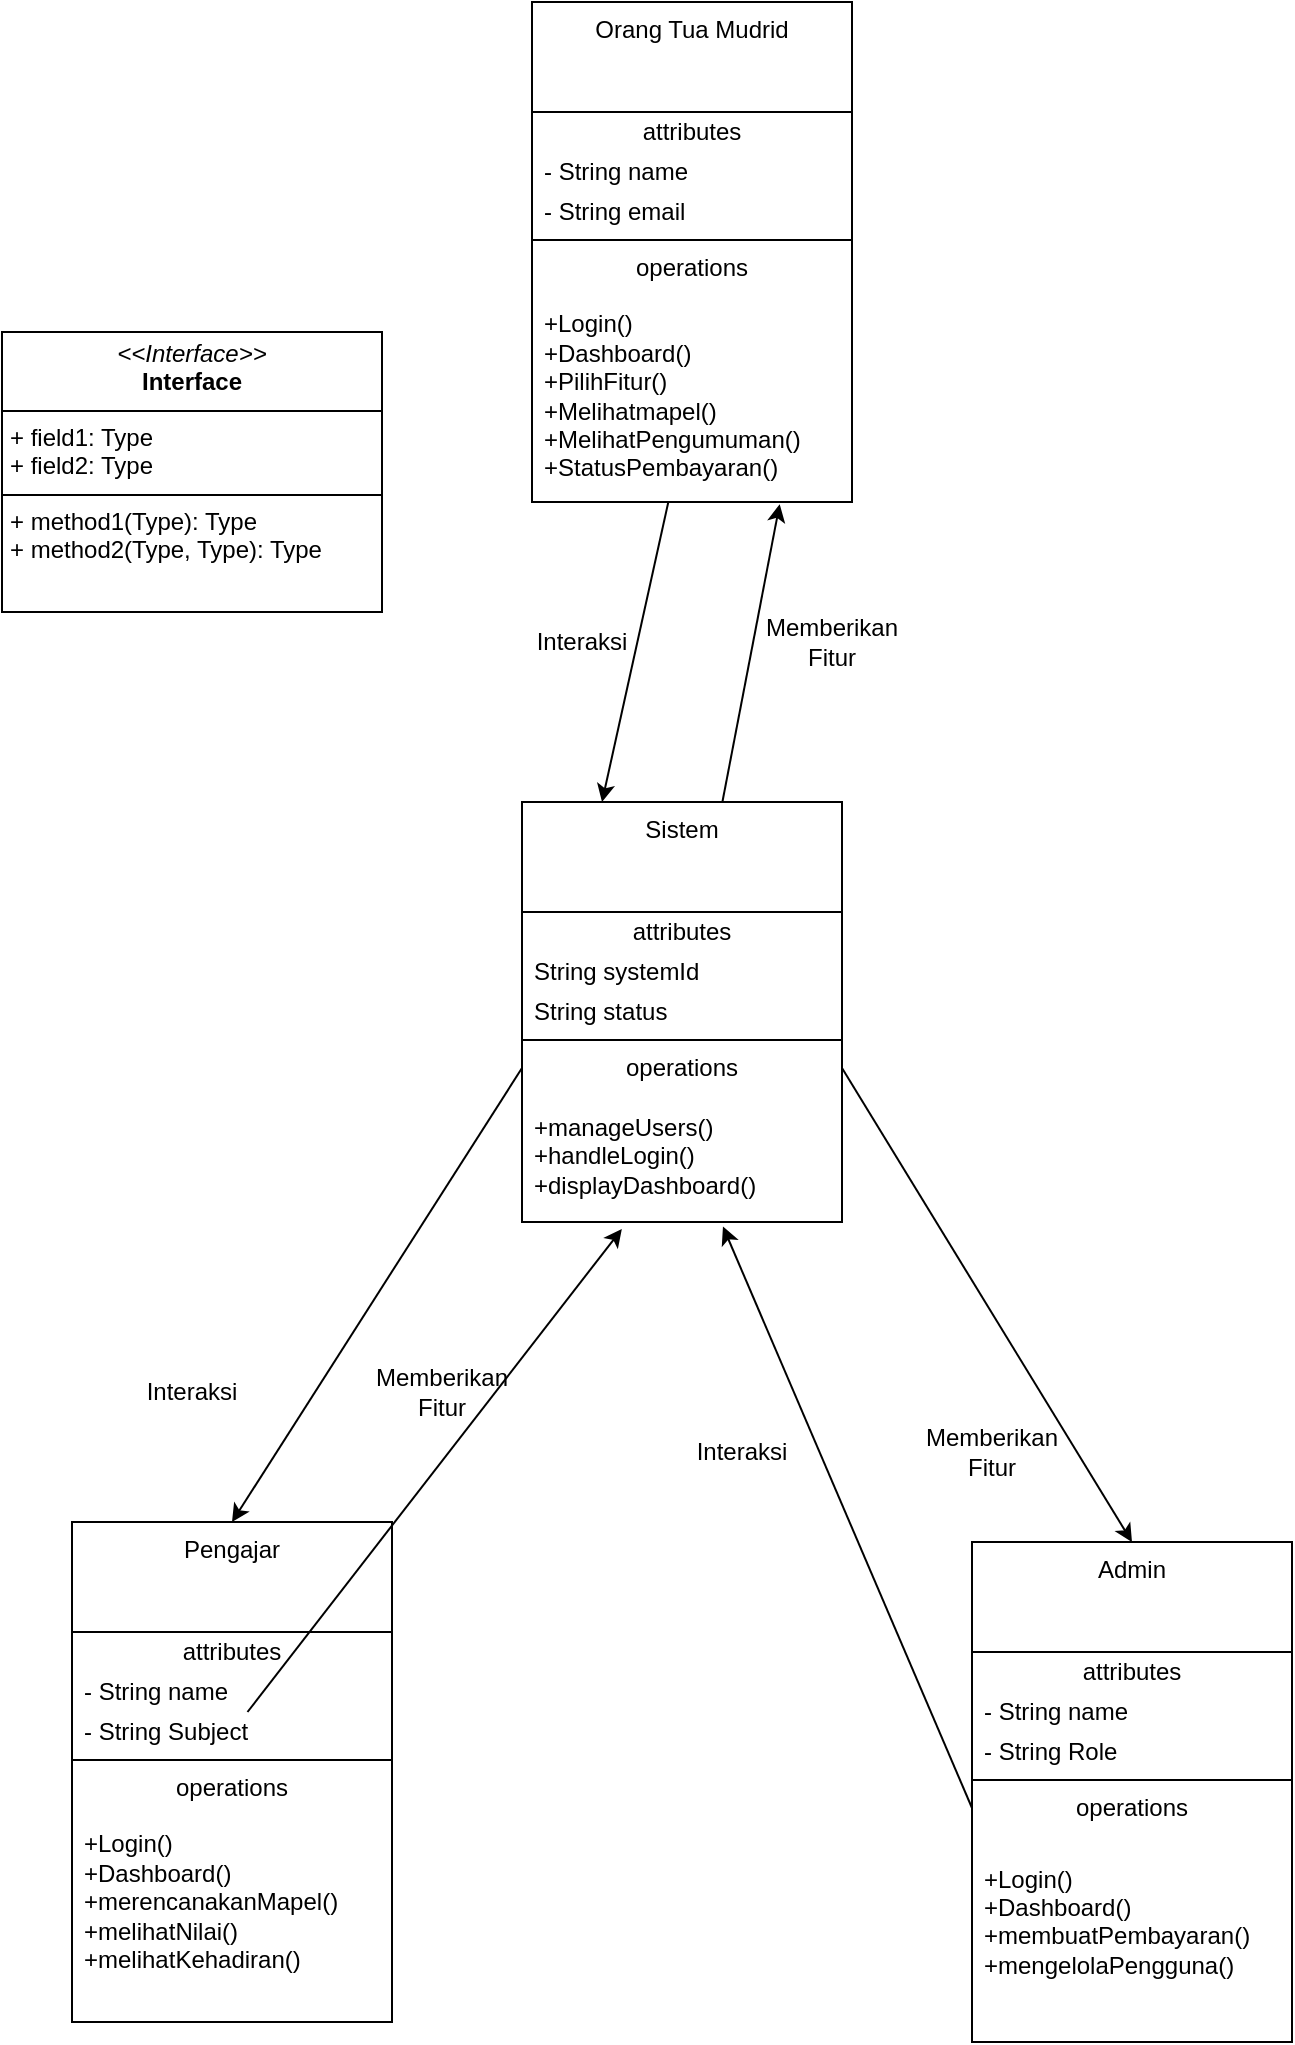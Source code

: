 <mxfile>
    <diagram id="ojoWw2BIoUlz_vLropRj" name="Page-1">
        <mxGraphModel dx="726" dy="475" grid="1" gridSize="10" guides="1" tooltips="1" connect="1" arrows="1" fold="1" page="1" pageScale="1" pageWidth="850" pageHeight="1100" math="0" shadow="0">
            <root>
                <mxCell id="0"/>
                <mxCell id="1" parent="0"/>
                <mxCell id="2" value="Orang Tua Mudrid" style="swimlane;fontStyle=0;align=center;verticalAlign=top;childLayout=stackLayout;horizontal=1;startSize=55;horizontalStack=0;resizeParent=1;resizeParentMax=0;resizeLast=0;collapsible=0;marginBottom=0;html=1;whiteSpace=wrap;" parent="1" vertex="1">
                    <mxGeometry x="350" y="230" width="160" height="250" as="geometry"/>
                </mxCell>
                <mxCell id="3" value="attributes" style="text;html=1;strokeColor=none;fillColor=none;align=center;verticalAlign=middle;spacingLeft=4;spacingRight=4;overflow=hidden;rotatable=0;points=[[0,0.5],[1,0.5]];portConstraint=eastwest;whiteSpace=wrap;" parent="2" vertex="1">
                    <mxGeometry y="55" width="160" height="20" as="geometry"/>
                </mxCell>
                <mxCell id="4" value="- String name" style="text;html=1;strokeColor=none;fillColor=none;align=left;verticalAlign=middle;spacingLeft=4;spacingRight=4;overflow=hidden;rotatable=0;points=[[0,0.5],[1,0.5]];portConstraint=eastwest;whiteSpace=wrap;" parent="2" vertex="1">
                    <mxGeometry y="75" width="160" height="20" as="geometry"/>
                </mxCell>
                <mxCell id="6" value="- String email" style="text;html=1;strokeColor=none;fillColor=none;align=left;verticalAlign=middle;spacingLeft=4;spacingRight=4;overflow=hidden;rotatable=0;points=[[0,0.5],[1,0.5]];portConstraint=eastwest;whiteSpace=wrap;" parent="2" vertex="1">
                    <mxGeometry y="95" width="160" height="20" as="geometry"/>
                </mxCell>
                <mxCell id="7" value="" style="line;strokeWidth=1;fillColor=none;align=left;verticalAlign=middle;spacingTop=-1;spacingLeft=3;spacingRight=3;rotatable=0;labelPosition=right;points=[];portConstraint=eastwest;" parent="2" vertex="1">
                    <mxGeometry y="115" width="160" height="8" as="geometry"/>
                </mxCell>
                <mxCell id="8" value="operations" style="text;html=1;strokeColor=none;fillColor=none;align=center;verticalAlign=middle;spacingLeft=4;spacingRight=4;overflow=hidden;rotatable=0;points=[[0,0.5],[1,0.5]];portConstraint=eastwest;whiteSpace=wrap;" parent="2" vertex="1">
                    <mxGeometry y="123" width="160" height="20" as="geometry"/>
                </mxCell>
                <mxCell id="9" value="+Login()&lt;div&gt;+Dashboard()&lt;/div&gt;&lt;div&gt;+PilihFitur()&lt;/div&gt;&lt;div&gt;+Melihatmapel()&lt;/div&gt;&lt;div&gt;+MelihatPengumuman()&lt;/div&gt;&lt;div&gt;+StatusPembayaran()&lt;/div&gt;" style="text;html=1;strokeColor=none;fillColor=none;align=left;verticalAlign=middle;spacingLeft=4;spacingRight=4;overflow=hidden;rotatable=0;points=[[0,0.5],[1,0.5]];portConstraint=eastwest;whiteSpace=wrap;" parent="2" vertex="1">
                    <mxGeometry y="143" width="160" height="107" as="geometry"/>
                </mxCell>
                <mxCell id="10" value="Sistem" style="swimlane;fontStyle=0;align=center;verticalAlign=top;childLayout=stackLayout;horizontal=1;startSize=55;horizontalStack=0;resizeParent=1;resizeParentMax=0;resizeLast=0;collapsible=0;marginBottom=0;html=1;whiteSpace=wrap;" parent="1" vertex="1">
                    <mxGeometry x="345" y="630" width="160" height="210" as="geometry"/>
                </mxCell>
                <mxCell id="11" value="attributes" style="text;html=1;strokeColor=none;fillColor=none;align=center;verticalAlign=middle;spacingLeft=4;spacingRight=4;overflow=hidden;rotatable=0;points=[[0,0.5],[1,0.5]];portConstraint=eastwest;whiteSpace=wrap;" parent="10" vertex="1">
                    <mxGeometry y="55" width="160" height="20" as="geometry"/>
                </mxCell>
                <mxCell id="12" value="String systemId" style="text;html=1;strokeColor=none;fillColor=none;align=left;verticalAlign=middle;spacingLeft=4;spacingRight=4;overflow=hidden;rotatable=0;points=[[0,0.5],[1,0.5]];portConstraint=eastwest;whiteSpace=wrap;" parent="10" vertex="1">
                    <mxGeometry y="75" width="160" height="20" as="geometry"/>
                </mxCell>
                <mxCell id="13" value="String status" style="text;html=1;strokeColor=none;fillColor=none;align=left;verticalAlign=middle;spacingLeft=4;spacingRight=4;overflow=hidden;rotatable=0;points=[[0,0.5],[1,0.5]];portConstraint=eastwest;whiteSpace=wrap;" parent="10" vertex="1">
                    <mxGeometry y="95" width="160" height="20" as="geometry"/>
                </mxCell>
                <mxCell id="14" value="" style="line;strokeWidth=1;fillColor=none;align=left;verticalAlign=middle;spacingTop=-1;spacingLeft=3;spacingRight=3;rotatable=0;labelPosition=right;points=[];portConstraint=eastwest;" parent="10" vertex="1">
                    <mxGeometry y="115" width="160" height="8" as="geometry"/>
                </mxCell>
                <mxCell id="15" value="operations" style="text;html=1;strokeColor=none;fillColor=none;align=center;verticalAlign=middle;spacingLeft=4;spacingRight=4;overflow=hidden;rotatable=0;points=[[0,0.5],[1,0.5]];portConstraint=eastwest;whiteSpace=wrap;" parent="10" vertex="1">
                    <mxGeometry y="123" width="160" height="20" as="geometry"/>
                </mxCell>
                <mxCell id="16" value="+manageUsers()&lt;div&gt;+handleLogin()&lt;/div&gt;&lt;div&gt;+displayDashboard()&lt;/div&gt;" style="text;html=1;strokeColor=none;fillColor=none;align=left;verticalAlign=middle;spacingLeft=4;spacingRight=4;overflow=hidden;rotatable=0;points=[[0,0.5],[1,0.5]];portConstraint=eastwest;whiteSpace=wrap;" parent="10" vertex="1">
                    <mxGeometry y="143" width="160" height="67" as="geometry"/>
                </mxCell>
                <mxCell id="17" value="Pengajar" style="swimlane;fontStyle=0;align=center;verticalAlign=top;childLayout=stackLayout;horizontal=1;startSize=55;horizontalStack=0;resizeParent=1;resizeParentMax=0;resizeLast=0;collapsible=0;marginBottom=0;html=1;whiteSpace=wrap;" parent="1" vertex="1">
                    <mxGeometry x="120" y="990" width="160" height="250" as="geometry"/>
                </mxCell>
                <mxCell id="18" value="attributes" style="text;html=1;strokeColor=none;fillColor=none;align=center;verticalAlign=middle;spacingLeft=4;spacingRight=4;overflow=hidden;rotatable=0;points=[[0,0.5],[1,0.5]];portConstraint=eastwest;whiteSpace=wrap;" parent="17" vertex="1">
                    <mxGeometry y="55" width="160" height="20" as="geometry"/>
                </mxCell>
                <mxCell id="19" value="- String name" style="text;html=1;strokeColor=none;fillColor=none;align=left;verticalAlign=middle;spacingLeft=4;spacingRight=4;overflow=hidden;rotatable=0;points=[[0,0.5],[1,0.5]];portConstraint=eastwest;whiteSpace=wrap;" parent="17" vertex="1">
                    <mxGeometry y="75" width="160" height="20" as="geometry"/>
                </mxCell>
                <mxCell id="20" value="- String Subject" style="text;html=1;strokeColor=none;fillColor=none;align=left;verticalAlign=middle;spacingLeft=4;spacingRight=4;overflow=hidden;rotatable=0;points=[[0,0.5],[1,0.5]];portConstraint=eastwest;whiteSpace=wrap;" parent="17" vertex="1">
                    <mxGeometry y="95" width="160" height="20" as="geometry"/>
                </mxCell>
                <mxCell id="21" value="" style="line;strokeWidth=1;fillColor=none;align=left;verticalAlign=middle;spacingTop=-1;spacingLeft=3;spacingRight=3;rotatable=0;labelPosition=right;points=[];portConstraint=eastwest;" parent="17" vertex="1">
                    <mxGeometry y="115" width="160" height="8" as="geometry"/>
                </mxCell>
                <mxCell id="22" value="operations" style="text;html=1;strokeColor=none;fillColor=none;align=center;verticalAlign=middle;spacingLeft=4;spacingRight=4;overflow=hidden;rotatable=0;points=[[0,0.5],[1,0.5]];portConstraint=eastwest;whiteSpace=wrap;" parent="17" vertex="1">
                    <mxGeometry y="123" width="160" height="20" as="geometry"/>
                </mxCell>
                <mxCell id="23" value="+Login()&lt;div&gt;+Dashboard()&lt;/div&gt;&lt;div&gt;+merencanakanMapel()&lt;/div&gt;&lt;div&gt;+melihatNilai()&lt;/div&gt;&lt;div&gt;+melihatKehadiran()&lt;/div&gt;&lt;div&gt;&lt;br&gt;&lt;/div&gt;" style="text;html=1;strokeColor=none;fillColor=none;align=left;verticalAlign=middle;spacingLeft=4;spacingRight=4;overflow=hidden;rotatable=0;points=[[0,0.5],[1,0.5]];portConstraint=eastwest;whiteSpace=wrap;" parent="17" vertex="1">
                    <mxGeometry y="143" width="160" height="107" as="geometry"/>
                </mxCell>
                <mxCell id="24" value="Admin" style="swimlane;fontStyle=0;align=center;verticalAlign=top;childLayout=stackLayout;horizontal=1;startSize=55;horizontalStack=0;resizeParent=1;resizeParentMax=0;resizeLast=0;collapsible=0;marginBottom=0;html=1;whiteSpace=wrap;" parent="1" vertex="1">
                    <mxGeometry x="570" y="1000" width="160" height="250" as="geometry"/>
                </mxCell>
                <mxCell id="25" value="attributes" style="text;html=1;strokeColor=none;fillColor=none;align=center;verticalAlign=middle;spacingLeft=4;spacingRight=4;overflow=hidden;rotatable=0;points=[[0,0.5],[1,0.5]];portConstraint=eastwest;whiteSpace=wrap;" parent="24" vertex="1">
                    <mxGeometry y="55" width="160" height="20" as="geometry"/>
                </mxCell>
                <mxCell id="26" value="- String name" style="text;html=1;strokeColor=none;fillColor=none;align=left;verticalAlign=middle;spacingLeft=4;spacingRight=4;overflow=hidden;rotatable=0;points=[[0,0.5],[1,0.5]];portConstraint=eastwest;whiteSpace=wrap;" parent="24" vertex="1">
                    <mxGeometry y="75" width="160" height="20" as="geometry"/>
                </mxCell>
                <mxCell id="27" value="- String Role" style="text;html=1;strokeColor=none;fillColor=none;align=left;verticalAlign=middle;spacingLeft=4;spacingRight=4;overflow=hidden;rotatable=0;points=[[0,0.5],[1,0.5]];portConstraint=eastwest;whiteSpace=wrap;" parent="24" vertex="1">
                    <mxGeometry y="95" width="160" height="20" as="geometry"/>
                </mxCell>
                <mxCell id="28" value="" style="line;strokeWidth=1;fillColor=none;align=left;verticalAlign=middle;spacingTop=-1;spacingLeft=3;spacingRight=3;rotatable=0;labelPosition=right;points=[];portConstraint=eastwest;" parent="24" vertex="1">
                    <mxGeometry y="115" width="160" height="8" as="geometry"/>
                </mxCell>
                <mxCell id="29" value="operations" style="text;html=1;strokeColor=none;fillColor=none;align=center;verticalAlign=middle;spacingLeft=4;spacingRight=4;overflow=hidden;rotatable=0;points=[[0,0.5],[1,0.5]];portConstraint=eastwest;whiteSpace=wrap;" parent="24" vertex="1">
                    <mxGeometry y="123" width="160" height="20" as="geometry"/>
                </mxCell>
                <mxCell id="30" value="+Login()&lt;div&gt;+Dashboard()&lt;/div&gt;&lt;div&gt;+membuatPembayaran()&lt;/div&gt;&lt;div&gt;+mengelolaPengguna()&lt;/div&gt;&lt;div&gt;&lt;br&gt;&lt;/div&gt;" style="text;html=1;strokeColor=none;fillColor=none;align=left;verticalAlign=middle;spacingLeft=4;spacingRight=4;overflow=hidden;rotatable=0;points=[[0,0.5],[1,0.5]];portConstraint=eastwest;whiteSpace=wrap;" parent="24" vertex="1">
                    <mxGeometry y="143" width="160" height="107" as="geometry"/>
                </mxCell>
                <mxCell id="31" style="edgeStyle=none;html=1;entryX=0.25;entryY=0;entryDx=0;entryDy=0;" parent="1" source="9" target="10" edge="1">
                    <mxGeometry relative="1" as="geometry"/>
                </mxCell>
                <mxCell id="32" style="edgeStyle=none;html=1;entryX=0.774;entryY=1.01;entryDx=0;entryDy=0;entryPerimeter=0;" parent="1" source="10" target="9" edge="1">
                    <mxGeometry relative="1" as="geometry"/>
                </mxCell>
                <mxCell id="33" style="edgeStyle=none;html=1;entryX=0.5;entryY=0;entryDx=0;entryDy=0;exitX=0;exitY=0.5;exitDx=0;exitDy=0;" parent="1" source="15" target="17" edge="1">
                    <mxGeometry relative="1" as="geometry"/>
                </mxCell>
                <mxCell id="34" style="edgeStyle=none;html=1;entryX=0.312;entryY=1.052;entryDx=0;entryDy=0;entryPerimeter=0;" parent="1" source="20" target="16" edge="1">
                    <mxGeometry relative="1" as="geometry"/>
                </mxCell>
                <mxCell id="35" style="edgeStyle=none;html=1;entryX=0.5;entryY=0;entryDx=0;entryDy=0;exitX=1;exitY=0.5;exitDx=0;exitDy=0;" parent="1" source="15" target="24" edge="1">
                    <mxGeometry relative="1" as="geometry"/>
                </mxCell>
                <mxCell id="36" style="edgeStyle=none;html=1;entryX=0.628;entryY=1.034;entryDx=0;entryDy=0;entryPerimeter=0;exitX=0;exitY=0.5;exitDx=0;exitDy=0;" parent="1" source="29" target="16" edge="1">
                    <mxGeometry relative="1" as="geometry"/>
                </mxCell>
                <mxCell id="38" value="Interaksi" style="text;html=1;align=center;verticalAlign=middle;whiteSpace=wrap;rounded=0;" parent="1" vertex="1">
                    <mxGeometry x="345" y="535" width="60" height="30" as="geometry"/>
                </mxCell>
                <mxCell id="39" value="Memberikan Fitur" style="text;html=1;align=center;verticalAlign=middle;whiteSpace=wrap;rounded=0;" parent="1" vertex="1">
                    <mxGeometry x="470" y="535" width="60" height="30" as="geometry"/>
                </mxCell>
                <mxCell id="40" value="Interaksi" style="text;html=1;align=center;verticalAlign=middle;whiteSpace=wrap;rounded=0;" parent="1" vertex="1">
                    <mxGeometry x="150" y="910" width="60" height="30" as="geometry"/>
                </mxCell>
                <mxCell id="41" value="Memberikan Fitur" style="text;html=1;align=center;verticalAlign=middle;whiteSpace=wrap;rounded=0;" parent="1" vertex="1">
                    <mxGeometry x="275" y="910" width="60" height="30" as="geometry"/>
                </mxCell>
                <mxCell id="42" value="Interaksi" style="text;html=1;align=center;verticalAlign=middle;whiteSpace=wrap;rounded=0;" parent="1" vertex="1">
                    <mxGeometry x="425" y="940" width="60" height="30" as="geometry"/>
                </mxCell>
                <mxCell id="43" value="Memberikan Fitur" style="text;html=1;align=center;verticalAlign=middle;whiteSpace=wrap;rounded=0;" parent="1" vertex="1">
                    <mxGeometry x="550" y="940" width="60" height="30" as="geometry"/>
                </mxCell>
                <mxCell id="44" value="&lt;p style=&quot;margin:0px;margin-top:4px;text-align:center;&quot;&gt;&lt;i&gt;&amp;lt;&amp;lt;Interface&amp;gt;&amp;gt;&lt;/i&gt;&lt;br/&gt;&lt;b&gt;Interface&lt;/b&gt;&lt;/p&gt;&lt;hr size=&quot;1&quot; style=&quot;border-style:solid;&quot;/&gt;&lt;p style=&quot;margin:0px;margin-left:4px;&quot;&gt;+ field1: Type&lt;br/&gt;+ field2: Type&lt;/p&gt;&lt;hr size=&quot;1&quot; style=&quot;border-style:solid;&quot;/&gt;&lt;p style=&quot;margin:0px;margin-left:4px;&quot;&gt;+ method1(Type): Type&lt;br/&gt;+ method2(Type, Type): Type&lt;/p&gt;" style="verticalAlign=top;align=left;overflow=fill;html=1;whiteSpace=wrap;" vertex="1" parent="1">
                    <mxGeometry x="85" y="395" width="190" height="140" as="geometry"/>
                </mxCell>
            </root>
        </mxGraphModel>
    </diagram>
</mxfile>